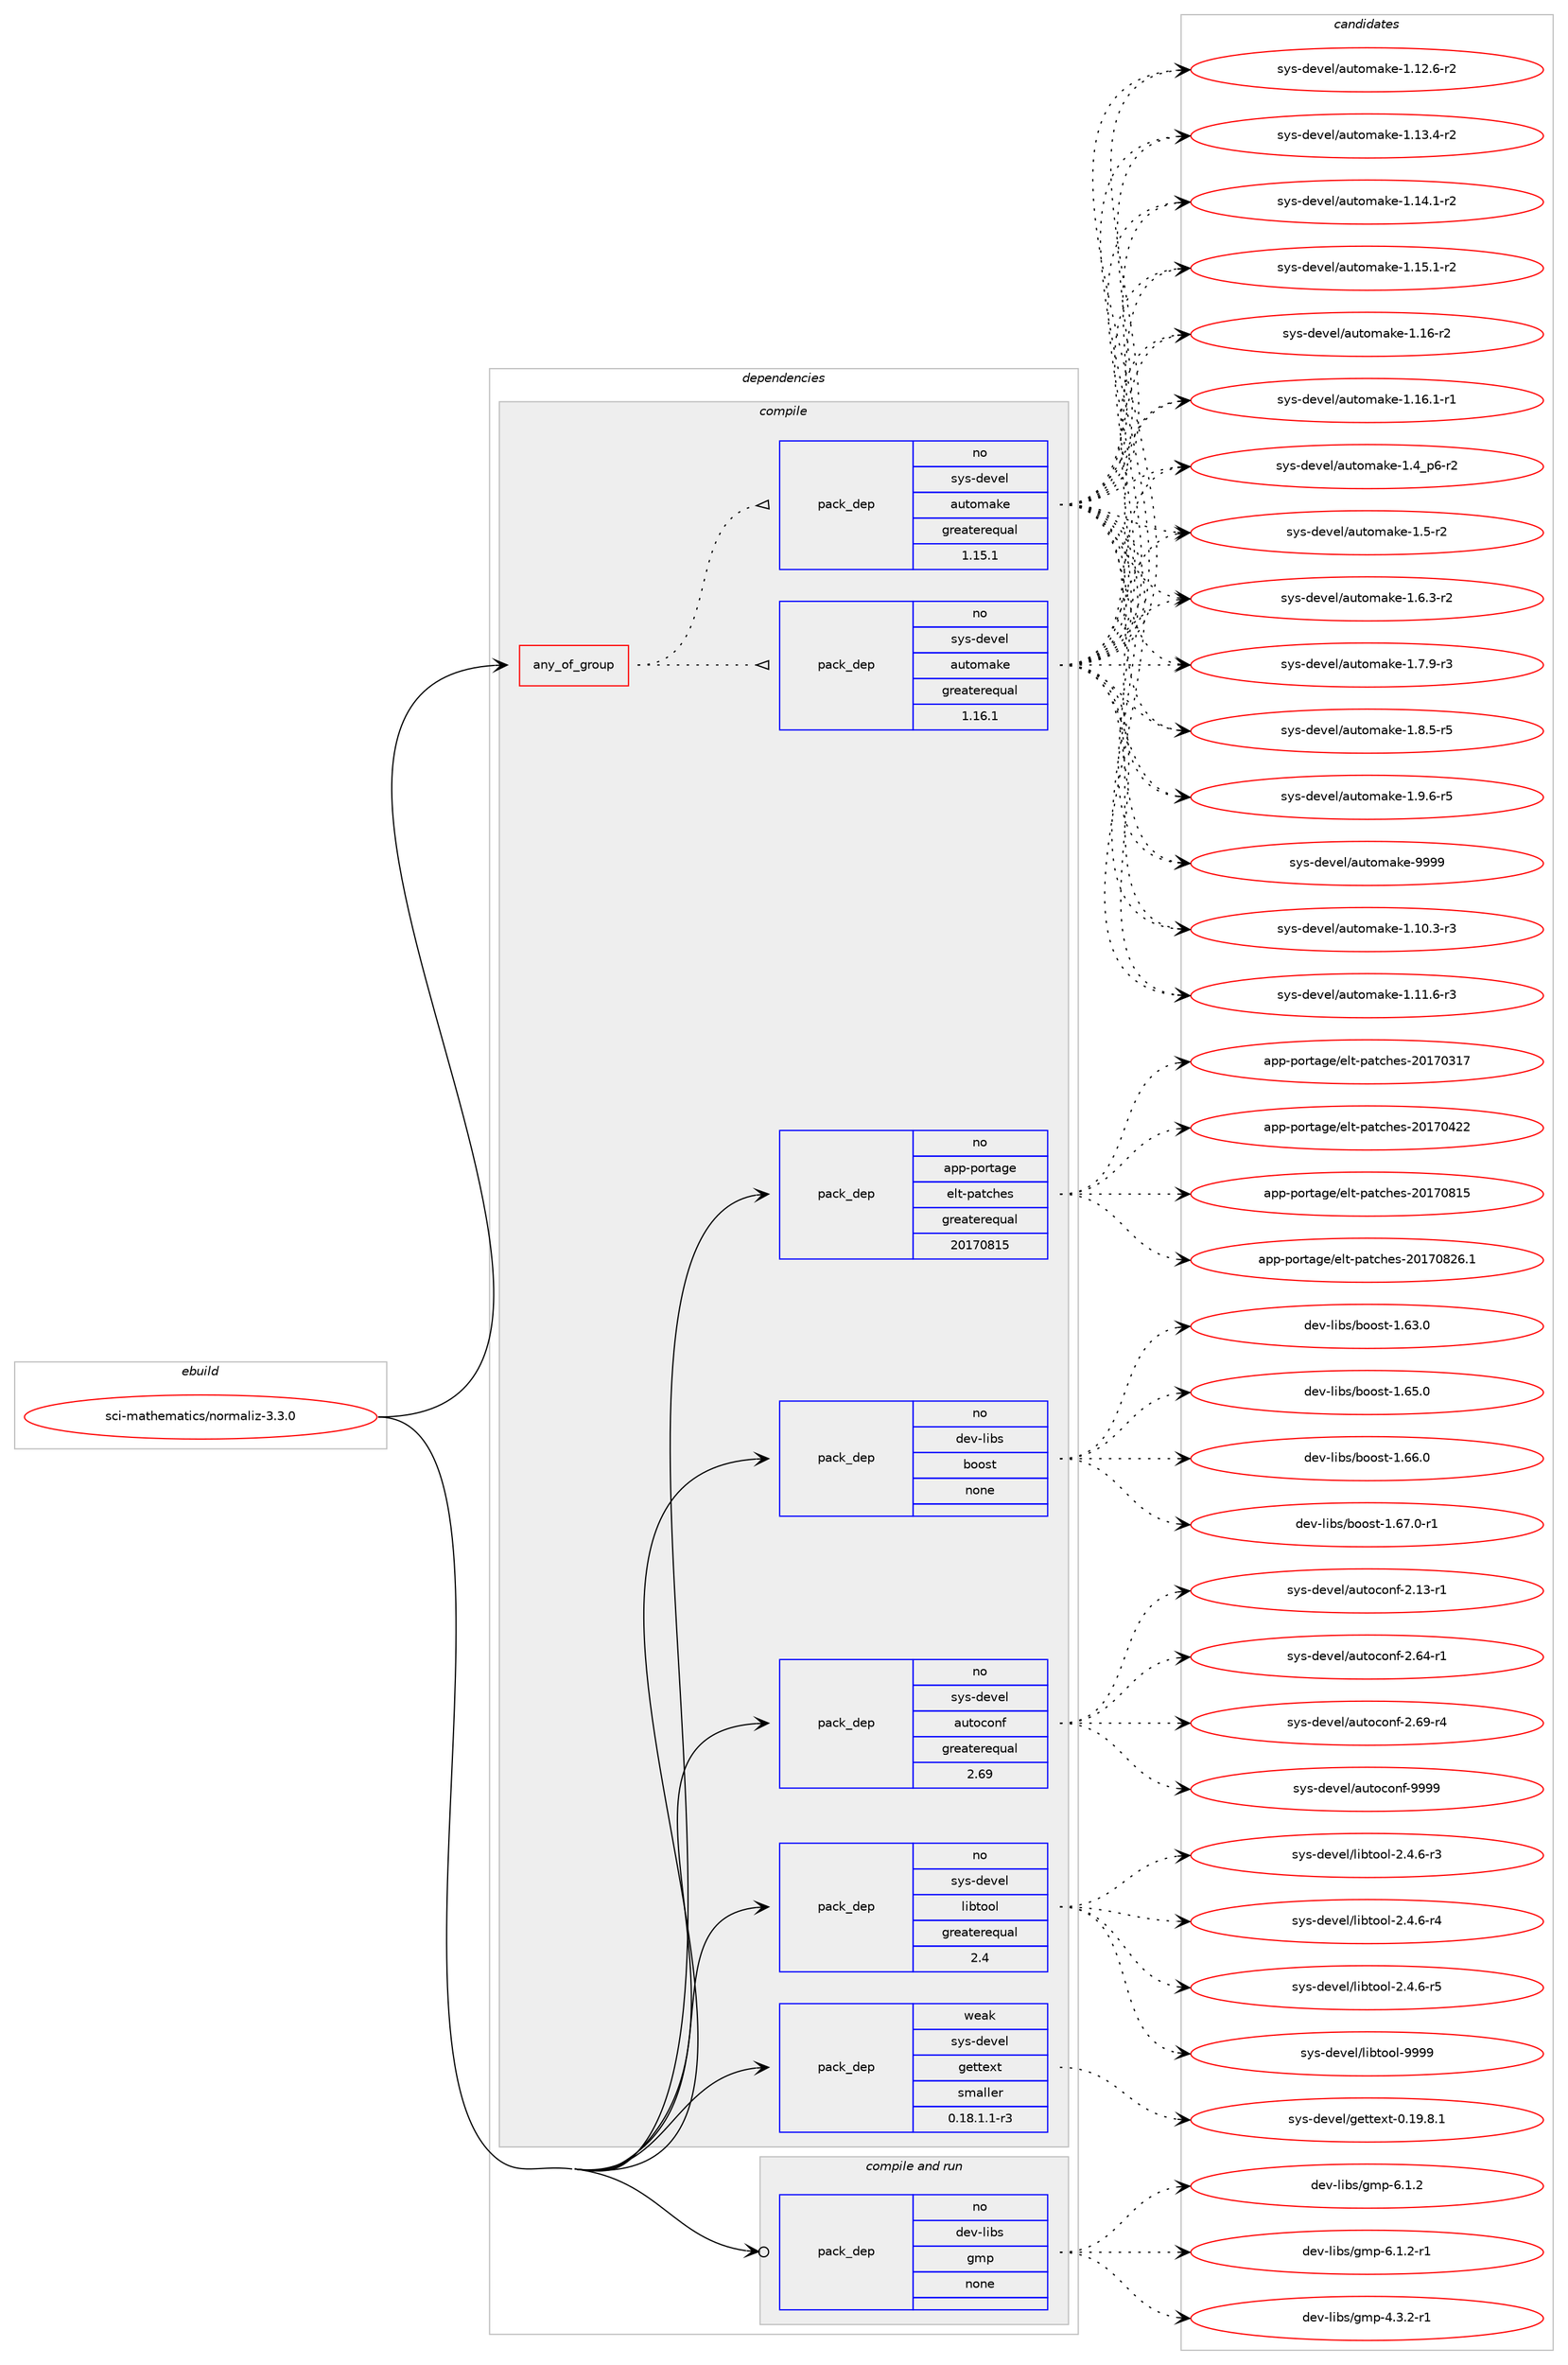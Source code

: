 digraph prolog {

# *************
# Graph options
# *************

newrank=true;
concentrate=true;
compound=true;
graph [rankdir=LR,fontname=Helvetica,fontsize=10,ranksep=1.5];#, ranksep=2.5, nodesep=0.2];
edge  [arrowhead=vee];
node  [fontname=Helvetica,fontsize=10];

# **********
# The ebuild
# **********

subgraph cluster_leftcol {
color=gray;
rank=same;
label=<<i>ebuild</i>>;
id [label="sci-mathematics/normaliz-3.3.0", color=red, width=4, href="../sci-mathematics/normaliz-3.3.0.svg"];
}

# ****************
# The dependencies
# ****************

subgraph cluster_midcol {
color=gray;
label=<<i>dependencies</i>>;
subgraph cluster_compile {
fillcolor="#eeeeee";
style=filled;
label=<<i>compile</i>>;
subgraph any26996 {
dependency1698681 [label=<<TABLE BORDER="0" CELLBORDER="1" CELLSPACING="0" CELLPADDING="4"><TR><TD CELLPADDING="10">any_of_group</TD></TR></TABLE>>, shape=none, color=red];subgraph pack1216194 {
dependency1698682 [label=<<TABLE BORDER="0" CELLBORDER="1" CELLSPACING="0" CELLPADDING="4" WIDTH="220"><TR><TD ROWSPAN="6" CELLPADDING="30">pack_dep</TD></TR><TR><TD WIDTH="110">no</TD></TR><TR><TD>sys-devel</TD></TR><TR><TD>automake</TD></TR><TR><TD>greaterequal</TD></TR><TR><TD>1.16.1</TD></TR></TABLE>>, shape=none, color=blue];
}
dependency1698681:e -> dependency1698682:w [weight=20,style="dotted",arrowhead="oinv"];
subgraph pack1216195 {
dependency1698683 [label=<<TABLE BORDER="0" CELLBORDER="1" CELLSPACING="0" CELLPADDING="4" WIDTH="220"><TR><TD ROWSPAN="6" CELLPADDING="30">pack_dep</TD></TR><TR><TD WIDTH="110">no</TD></TR><TR><TD>sys-devel</TD></TR><TR><TD>automake</TD></TR><TR><TD>greaterequal</TD></TR><TR><TD>1.15.1</TD></TR></TABLE>>, shape=none, color=blue];
}
dependency1698681:e -> dependency1698683:w [weight=20,style="dotted",arrowhead="oinv"];
}
id:e -> dependency1698681:w [weight=20,style="solid",arrowhead="vee"];
subgraph pack1216196 {
dependency1698684 [label=<<TABLE BORDER="0" CELLBORDER="1" CELLSPACING="0" CELLPADDING="4" WIDTH="220"><TR><TD ROWSPAN="6" CELLPADDING="30">pack_dep</TD></TR><TR><TD WIDTH="110">no</TD></TR><TR><TD>app-portage</TD></TR><TR><TD>elt-patches</TD></TR><TR><TD>greaterequal</TD></TR><TR><TD>20170815</TD></TR></TABLE>>, shape=none, color=blue];
}
id:e -> dependency1698684:w [weight=20,style="solid",arrowhead="vee"];
subgraph pack1216197 {
dependency1698685 [label=<<TABLE BORDER="0" CELLBORDER="1" CELLSPACING="0" CELLPADDING="4" WIDTH="220"><TR><TD ROWSPAN="6" CELLPADDING="30">pack_dep</TD></TR><TR><TD WIDTH="110">no</TD></TR><TR><TD>dev-libs</TD></TR><TR><TD>boost</TD></TR><TR><TD>none</TD></TR><TR><TD></TD></TR></TABLE>>, shape=none, color=blue];
}
id:e -> dependency1698685:w [weight=20,style="solid",arrowhead="vee"];
subgraph pack1216198 {
dependency1698686 [label=<<TABLE BORDER="0" CELLBORDER="1" CELLSPACING="0" CELLPADDING="4" WIDTH="220"><TR><TD ROWSPAN="6" CELLPADDING="30">pack_dep</TD></TR><TR><TD WIDTH="110">no</TD></TR><TR><TD>sys-devel</TD></TR><TR><TD>autoconf</TD></TR><TR><TD>greaterequal</TD></TR><TR><TD>2.69</TD></TR></TABLE>>, shape=none, color=blue];
}
id:e -> dependency1698686:w [weight=20,style="solid",arrowhead="vee"];
subgraph pack1216199 {
dependency1698687 [label=<<TABLE BORDER="0" CELLBORDER="1" CELLSPACING="0" CELLPADDING="4" WIDTH="220"><TR><TD ROWSPAN="6" CELLPADDING="30">pack_dep</TD></TR><TR><TD WIDTH="110">no</TD></TR><TR><TD>sys-devel</TD></TR><TR><TD>libtool</TD></TR><TR><TD>greaterequal</TD></TR><TR><TD>2.4</TD></TR></TABLE>>, shape=none, color=blue];
}
id:e -> dependency1698687:w [weight=20,style="solid",arrowhead="vee"];
subgraph pack1216200 {
dependency1698688 [label=<<TABLE BORDER="0" CELLBORDER="1" CELLSPACING="0" CELLPADDING="4" WIDTH="220"><TR><TD ROWSPAN="6" CELLPADDING="30">pack_dep</TD></TR><TR><TD WIDTH="110">weak</TD></TR><TR><TD>sys-devel</TD></TR><TR><TD>gettext</TD></TR><TR><TD>smaller</TD></TR><TR><TD>0.18.1.1-r3</TD></TR></TABLE>>, shape=none, color=blue];
}
id:e -> dependency1698688:w [weight=20,style="solid",arrowhead="vee"];
}
subgraph cluster_compileandrun {
fillcolor="#eeeeee";
style=filled;
label=<<i>compile and run</i>>;
subgraph pack1216201 {
dependency1698689 [label=<<TABLE BORDER="0" CELLBORDER="1" CELLSPACING="0" CELLPADDING="4" WIDTH="220"><TR><TD ROWSPAN="6" CELLPADDING="30">pack_dep</TD></TR><TR><TD WIDTH="110">no</TD></TR><TR><TD>dev-libs</TD></TR><TR><TD>gmp</TD></TR><TR><TD>none</TD></TR><TR><TD></TD></TR></TABLE>>, shape=none, color=blue];
}
id:e -> dependency1698689:w [weight=20,style="solid",arrowhead="odotvee"];
}
subgraph cluster_run {
fillcolor="#eeeeee";
style=filled;
label=<<i>run</i>>;
}
}

# **************
# The candidates
# **************

subgraph cluster_choices {
rank=same;
color=gray;
label=<<i>candidates</i>>;

subgraph choice1216194 {
color=black;
nodesep=1;
choice11512111545100101118101108479711711611110997107101454946494846514511451 [label="sys-devel/automake-1.10.3-r3", color=red, width=4,href="../sys-devel/automake-1.10.3-r3.svg"];
choice11512111545100101118101108479711711611110997107101454946494946544511451 [label="sys-devel/automake-1.11.6-r3", color=red, width=4,href="../sys-devel/automake-1.11.6-r3.svg"];
choice11512111545100101118101108479711711611110997107101454946495046544511450 [label="sys-devel/automake-1.12.6-r2", color=red, width=4,href="../sys-devel/automake-1.12.6-r2.svg"];
choice11512111545100101118101108479711711611110997107101454946495146524511450 [label="sys-devel/automake-1.13.4-r2", color=red, width=4,href="../sys-devel/automake-1.13.4-r2.svg"];
choice11512111545100101118101108479711711611110997107101454946495246494511450 [label="sys-devel/automake-1.14.1-r2", color=red, width=4,href="../sys-devel/automake-1.14.1-r2.svg"];
choice11512111545100101118101108479711711611110997107101454946495346494511450 [label="sys-devel/automake-1.15.1-r2", color=red, width=4,href="../sys-devel/automake-1.15.1-r2.svg"];
choice1151211154510010111810110847971171161111099710710145494649544511450 [label="sys-devel/automake-1.16-r2", color=red, width=4,href="../sys-devel/automake-1.16-r2.svg"];
choice11512111545100101118101108479711711611110997107101454946495446494511449 [label="sys-devel/automake-1.16.1-r1", color=red, width=4,href="../sys-devel/automake-1.16.1-r1.svg"];
choice115121115451001011181011084797117116111109971071014549465295112544511450 [label="sys-devel/automake-1.4_p6-r2", color=red, width=4,href="../sys-devel/automake-1.4_p6-r2.svg"];
choice11512111545100101118101108479711711611110997107101454946534511450 [label="sys-devel/automake-1.5-r2", color=red, width=4,href="../sys-devel/automake-1.5-r2.svg"];
choice115121115451001011181011084797117116111109971071014549465446514511450 [label="sys-devel/automake-1.6.3-r2", color=red, width=4,href="../sys-devel/automake-1.6.3-r2.svg"];
choice115121115451001011181011084797117116111109971071014549465546574511451 [label="sys-devel/automake-1.7.9-r3", color=red, width=4,href="../sys-devel/automake-1.7.9-r3.svg"];
choice115121115451001011181011084797117116111109971071014549465646534511453 [label="sys-devel/automake-1.8.5-r5", color=red, width=4,href="../sys-devel/automake-1.8.5-r5.svg"];
choice115121115451001011181011084797117116111109971071014549465746544511453 [label="sys-devel/automake-1.9.6-r5", color=red, width=4,href="../sys-devel/automake-1.9.6-r5.svg"];
choice115121115451001011181011084797117116111109971071014557575757 [label="sys-devel/automake-9999", color=red, width=4,href="../sys-devel/automake-9999.svg"];
dependency1698682:e -> choice11512111545100101118101108479711711611110997107101454946494846514511451:w [style=dotted,weight="100"];
dependency1698682:e -> choice11512111545100101118101108479711711611110997107101454946494946544511451:w [style=dotted,weight="100"];
dependency1698682:e -> choice11512111545100101118101108479711711611110997107101454946495046544511450:w [style=dotted,weight="100"];
dependency1698682:e -> choice11512111545100101118101108479711711611110997107101454946495146524511450:w [style=dotted,weight="100"];
dependency1698682:e -> choice11512111545100101118101108479711711611110997107101454946495246494511450:w [style=dotted,weight="100"];
dependency1698682:e -> choice11512111545100101118101108479711711611110997107101454946495346494511450:w [style=dotted,weight="100"];
dependency1698682:e -> choice1151211154510010111810110847971171161111099710710145494649544511450:w [style=dotted,weight="100"];
dependency1698682:e -> choice11512111545100101118101108479711711611110997107101454946495446494511449:w [style=dotted,weight="100"];
dependency1698682:e -> choice115121115451001011181011084797117116111109971071014549465295112544511450:w [style=dotted,weight="100"];
dependency1698682:e -> choice11512111545100101118101108479711711611110997107101454946534511450:w [style=dotted,weight="100"];
dependency1698682:e -> choice115121115451001011181011084797117116111109971071014549465446514511450:w [style=dotted,weight="100"];
dependency1698682:e -> choice115121115451001011181011084797117116111109971071014549465546574511451:w [style=dotted,weight="100"];
dependency1698682:e -> choice115121115451001011181011084797117116111109971071014549465646534511453:w [style=dotted,weight="100"];
dependency1698682:e -> choice115121115451001011181011084797117116111109971071014549465746544511453:w [style=dotted,weight="100"];
dependency1698682:e -> choice115121115451001011181011084797117116111109971071014557575757:w [style=dotted,weight="100"];
}
subgraph choice1216195 {
color=black;
nodesep=1;
choice11512111545100101118101108479711711611110997107101454946494846514511451 [label="sys-devel/automake-1.10.3-r3", color=red, width=4,href="../sys-devel/automake-1.10.3-r3.svg"];
choice11512111545100101118101108479711711611110997107101454946494946544511451 [label="sys-devel/automake-1.11.6-r3", color=red, width=4,href="../sys-devel/automake-1.11.6-r3.svg"];
choice11512111545100101118101108479711711611110997107101454946495046544511450 [label="sys-devel/automake-1.12.6-r2", color=red, width=4,href="../sys-devel/automake-1.12.6-r2.svg"];
choice11512111545100101118101108479711711611110997107101454946495146524511450 [label="sys-devel/automake-1.13.4-r2", color=red, width=4,href="../sys-devel/automake-1.13.4-r2.svg"];
choice11512111545100101118101108479711711611110997107101454946495246494511450 [label="sys-devel/automake-1.14.1-r2", color=red, width=4,href="../sys-devel/automake-1.14.1-r2.svg"];
choice11512111545100101118101108479711711611110997107101454946495346494511450 [label="sys-devel/automake-1.15.1-r2", color=red, width=4,href="../sys-devel/automake-1.15.1-r2.svg"];
choice1151211154510010111810110847971171161111099710710145494649544511450 [label="sys-devel/automake-1.16-r2", color=red, width=4,href="../sys-devel/automake-1.16-r2.svg"];
choice11512111545100101118101108479711711611110997107101454946495446494511449 [label="sys-devel/automake-1.16.1-r1", color=red, width=4,href="../sys-devel/automake-1.16.1-r1.svg"];
choice115121115451001011181011084797117116111109971071014549465295112544511450 [label="sys-devel/automake-1.4_p6-r2", color=red, width=4,href="../sys-devel/automake-1.4_p6-r2.svg"];
choice11512111545100101118101108479711711611110997107101454946534511450 [label="sys-devel/automake-1.5-r2", color=red, width=4,href="../sys-devel/automake-1.5-r2.svg"];
choice115121115451001011181011084797117116111109971071014549465446514511450 [label="sys-devel/automake-1.6.3-r2", color=red, width=4,href="../sys-devel/automake-1.6.3-r2.svg"];
choice115121115451001011181011084797117116111109971071014549465546574511451 [label="sys-devel/automake-1.7.9-r3", color=red, width=4,href="../sys-devel/automake-1.7.9-r3.svg"];
choice115121115451001011181011084797117116111109971071014549465646534511453 [label="sys-devel/automake-1.8.5-r5", color=red, width=4,href="../sys-devel/automake-1.8.5-r5.svg"];
choice115121115451001011181011084797117116111109971071014549465746544511453 [label="sys-devel/automake-1.9.6-r5", color=red, width=4,href="../sys-devel/automake-1.9.6-r5.svg"];
choice115121115451001011181011084797117116111109971071014557575757 [label="sys-devel/automake-9999", color=red, width=4,href="../sys-devel/automake-9999.svg"];
dependency1698683:e -> choice11512111545100101118101108479711711611110997107101454946494846514511451:w [style=dotted,weight="100"];
dependency1698683:e -> choice11512111545100101118101108479711711611110997107101454946494946544511451:w [style=dotted,weight="100"];
dependency1698683:e -> choice11512111545100101118101108479711711611110997107101454946495046544511450:w [style=dotted,weight="100"];
dependency1698683:e -> choice11512111545100101118101108479711711611110997107101454946495146524511450:w [style=dotted,weight="100"];
dependency1698683:e -> choice11512111545100101118101108479711711611110997107101454946495246494511450:w [style=dotted,weight="100"];
dependency1698683:e -> choice11512111545100101118101108479711711611110997107101454946495346494511450:w [style=dotted,weight="100"];
dependency1698683:e -> choice1151211154510010111810110847971171161111099710710145494649544511450:w [style=dotted,weight="100"];
dependency1698683:e -> choice11512111545100101118101108479711711611110997107101454946495446494511449:w [style=dotted,weight="100"];
dependency1698683:e -> choice115121115451001011181011084797117116111109971071014549465295112544511450:w [style=dotted,weight="100"];
dependency1698683:e -> choice11512111545100101118101108479711711611110997107101454946534511450:w [style=dotted,weight="100"];
dependency1698683:e -> choice115121115451001011181011084797117116111109971071014549465446514511450:w [style=dotted,weight="100"];
dependency1698683:e -> choice115121115451001011181011084797117116111109971071014549465546574511451:w [style=dotted,weight="100"];
dependency1698683:e -> choice115121115451001011181011084797117116111109971071014549465646534511453:w [style=dotted,weight="100"];
dependency1698683:e -> choice115121115451001011181011084797117116111109971071014549465746544511453:w [style=dotted,weight="100"];
dependency1698683:e -> choice115121115451001011181011084797117116111109971071014557575757:w [style=dotted,weight="100"];
}
subgraph choice1216196 {
color=black;
nodesep=1;
choice97112112451121111141169710310147101108116451129711699104101115455048495548514955 [label="app-portage/elt-patches-20170317", color=red, width=4,href="../app-portage/elt-patches-20170317.svg"];
choice97112112451121111141169710310147101108116451129711699104101115455048495548525050 [label="app-portage/elt-patches-20170422", color=red, width=4,href="../app-portage/elt-patches-20170422.svg"];
choice97112112451121111141169710310147101108116451129711699104101115455048495548564953 [label="app-portage/elt-patches-20170815", color=red, width=4,href="../app-portage/elt-patches-20170815.svg"];
choice971121124511211111411697103101471011081164511297116991041011154550484955485650544649 [label="app-portage/elt-patches-20170826.1", color=red, width=4,href="../app-portage/elt-patches-20170826.1.svg"];
dependency1698684:e -> choice97112112451121111141169710310147101108116451129711699104101115455048495548514955:w [style=dotted,weight="100"];
dependency1698684:e -> choice97112112451121111141169710310147101108116451129711699104101115455048495548525050:w [style=dotted,weight="100"];
dependency1698684:e -> choice97112112451121111141169710310147101108116451129711699104101115455048495548564953:w [style=dotted,weight="100"];
dependency1698684:e -> choice971121124511211111411697103101471011081164511297116991041011154550484955485650544649:w [style=dotted,weight="100"];
}
subgraph choice1216197 {
color=black;
nodesep=1;
choice1001011184510810598115479811111111511645494654514648 [label="dev-libs/boost-1.63.0", color=red, width=4,href="../dev-libs/boost-1.63.0.svg"];
choice1001011184510810598115479811111111511645494654534648 [label="dev-libs/boost-1.65.0", color=red, width=4,href="../dev-libs/boost-1.65.0.svg"];
choice1001011184510810598115479811111111511645494654544648 [label="dev-libs/boost-1.66.0", color=red, width=4,href="../dev-libs/boost-1.66.0.svg"];
choice10010111845108105981154798111111115116454946545546484511449 [label="dev-libs/boost-1.67.0-r1", color=red, width=4,href="../dev-libs/boost-1.67.0-r1.svg"];
dependency1698685:e -> choice1001011184510810598115479811111111511645494654514648:w [style=dotted,weight="100"];
dependency1698685:e -> choice1001011184510810598115479811111111511645494654534648:w [style=dotted,weight="100"];
dependency1698685:e -> choice1001011184510810598115479811111111511645494654544648:w [style=dotted,weight="100"];
dependency1698685:e -> choice10010111845108105981154798111111115116454946545546484511449:w [style=dotted,weight="100"];
}
subgraph choice1216198 {
color=black;
nodesep=1;
choice1151211154510010111810110847971171161119911111010245504649514511449 [label="sys-devel/autoconf-2.13-r1", color=red, width=4,href="../sys-devel/autoconf-2.13-r1.svg"];
choice1151211154510010111810110847971171161119911111010245504654524511449 [label="sys-devel/autoconf-2.64-r1", color=red, width=4,href="../sys-devel/autoconf-2.64-r1.svg"];
choice1151211154510010111810110847971171161119911111010245504654574511452 [label="sys-devel/autoconf-2.69-r4", color=red, width=4,href="../sys-devel/autoconf-2.69-r4.svg"];
choice115121115451001011181011084797117116111991111101024557575757 [label="sys-devel/autoconf-9999", color=red, width=4,href="../sys-devel/autoconf-9999.svg"];
dependency1698686:e -> choice1151211154510010111810110847971171161119911111010245504649514511449:w [style=dotted,weight="100"];
dependency1698686:e -> choice1151211154510010111810110847971171161119911111010245504654524511449:w [style=dotted,weight="100"];
dependency1698686:e -> choice1151211154510010111810110847971171161119911111010245504654574511452:w [style=dotted,weight="100"];
dependency1698686:e -> choice115121115451001011181011084797117116111991111101024557575757:w [style=dotted,weight="100"];
}
subgraph choice1216199 {
color=black;
nodesep=1;
choice1151211154510010111810110847108105981161111111084550465246544511451 [label="sys-devel/libtool-2.4.6-r3", color=red, width=4,href="../sys-devel/libtool-2.4.6-r3.svg"];
choice1151211154510010111810110847108105981161111111084550465246544511452 [label="sys-devel/libtool-2.4.6-r4", color=red, width=4,href="../sys-devel/libtool-2.4.6-r4.svg"];
choice1151211154510010111810110847108105981161111111084550465246544511453 [label="sys-devel/libtool-2.4.6-r5", color=red, width=4,href="../sys-devel/libtool-2.4.6-r5.svg"];
choice1151211154510010111810110847108105981161111111084557575757 [label="sys-devel/libtool-9999", color=red, width=4,href="../sys-devel/libtool-9999.svg"];
dependency1698687:e -> choice1151211154510010111810110847108105981161111111084550465246544511451:w [style=dotted,weight="100"];
dependency1698687:e -> choice1151211154510010111810110847108105981161111111084550465246544511452:w [style=dotted,weight="100"];
dependency1698687:e -> choice1151211154510010111810110847108105981161111111084550465246544511453:w [style=dotted,weight="100"];
dependency1698687:e -> choice1151211154510010111810110847108105981161111111084557575757:w [style=dotted,weight="100"];
}
subgraph choice1216200 {
color=black;
nodesep=1;
choice1151211154510010111810110847103101116116101120116454846495746564649 [label="sys-devel/gettext-0.19.8.1", color=red, width=4,href="../sys-devel/gettext-0.19.8.1.svg"];
dependency1698688:e -> choice1151211154510010111810110847103101116116101120116454846495746564649:w [style=dotted,weight="100"];
}
subgraph choice1216201 {
color=black;
nodesep=1;
choice1001011184510810598115471031091124552465146504511449 [label="dev-libs/gmp-4.3.2-r1", color=red, width=4,href="../dev-libs/gmp-4.3.2-r1.svg"];
choice100101118451081059811547103109112455446494650 [label="dev-libs/gmp-6.1.2", color=red, width=4,href="../dev-libs/gmp-6.1.2.svg"];
choice1001011184510810598115471031091124554464946504511449 [label="dev-libs/gmp-6.1.2-r1", color=red, width=4,href="../dev-libs/gmp-6.1.2-r1.svg"];
dependency1698689:e -> choice1001011184510810598115471031091124552465146504511449:w [style=dotted,weight="100"];
dependency1698689:e -> choice100101118451081059811547103109112455446494650:w [style=dotted,weight="100"];
dependency1698689:e -> choice1001011184510810598115471031091124554464946504511449:w [style=dotted,weight="100"];
}
}

}
